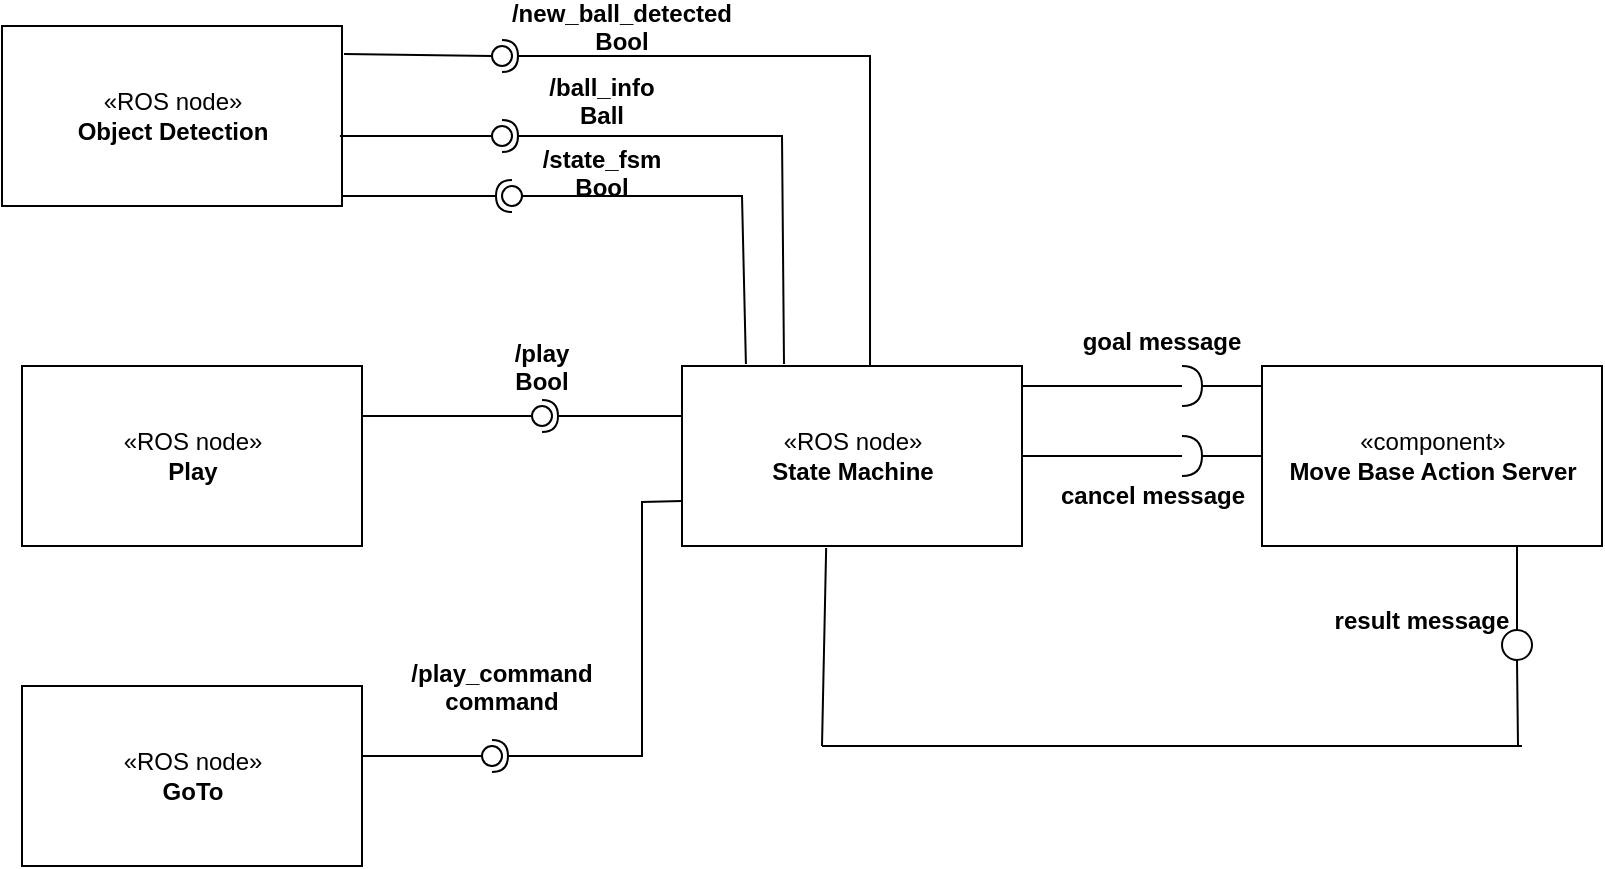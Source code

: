 <mxfile version="12.3.2" type="device" pages="1"><diagram id="VtKTJbj49l_ttrxjwPLv" name="Page-1"><mxGraphModel dx="819" dy="569" grid="1" gridSize="10" guides="1" tooltips="1" connect="1" arrows="1" fold="1" page="1" pageScale="1" pageWidth="850" pageHeight="1100" math="0" shadow="0"><root><mxCell id="0"/><mxCell id="1" parent="0"/><mxCell id="unJV-KwImQPW1Pn6CHaD-1" value="«ROS node»&lt;br&gt;&lt;b&gt;State Machine&lt;/b&gt;" style="html=1;" vertex="1" parent="1"><mxGeometry x="350" y="210" width="170" height="90" as="geometry"/></mxCell><mxCell id="unJV-KwImQPW1Pn6CHaD-2" value="«ROS node»&lt;br&gt;&lt;b&gt;Play&lt;/b&gt;" style="html=1;" vertex="1" parent="1"><mxGeometry x="20" y="210" width="170" height="90" as="geometry"/></mxCell><mxCell id="unJV-KwImQPW1Pn6CHaD-3" value="«ROS node»&lt;br&gt;&lt;b&gt;Object Detection&lt;/b&gt;" style="html=1;" vertex="1" parent="1"><mxGeometry x="10" y="40" width="170" height="90" as="geometry"/></mxCell><mxCell id="unJV-KwImQPW1Pn6CHaD-4" value="«ROS node»&lt;br&gt;&lt;b&gt;GoTo&lt;/b&gt;" style="html=1;" vertex="1" parent="1"><mxGeometry x="20" y="370" width="170" height="90" as="geometry"/></mxCell><mxCell id="unJV-KwImQPW1Pn6CHaD-5" value="«component»&lt;br&gt;&lt;b&gt;Move Base Action Server&lt;/b&gt;" style="html=1;" vertex="1" parent="1"><mxGeometry x="640" y="210" width="170" height="90" as="geometry"/></mxCell><mxCell id="unJV-KwImQPW1Pn6CHaD-6" value="" style="rounded=0;orthogonalLoop=1;jettySize=auto;html=1;endArrow=none;endFill=0;exitX=0.994;exitY=0.611;exitDx=0;exitDy=0;exitPerimeter=0;" edge="1" target="unJV-KwImQPW1Pn6CHaD-8" parent="1" source="unJV-KwImQPW1Pn6CHaD-3"><mxGeometry relative="1" as="geometry"><mxPoint x="240" y="95" as="sourcePoint"/></mxGeometry></mxCell><mxCell id="unJV-KwImQPW1Pn6CHaD-7" value="" style="rounded=0;orthogonalLoop=1;jettySize=auto;html=1;endArrow=halfCircle;endFill=0;entryX=0.5;entryY=0.5;entryDx=0;entryDy=0;endSize=6;strokeWidth=1;exitX=0.3;exitY=-0.011;exitDx=0;exitDy=0;exitPerimeter=0;" edge="1" target="unJV-KwImQPW1Pn6CHaD-8" parent="1" source="unJV-KwImQPW1Pn6CHaD-1"><mxGeometry relative="1" as="geometry"><mxPoint x="400" y="200" as="sourcePoint"/><Array as="points"><mxPoint x="400" y="95"/></Array></mxGeometry></mxCell><mxCell id="unJV-KwImQPW1Pn6CHaD-8" value="" style="ellipse;whiteSpace=wrap;html=1;fontFamily=Helvetica;fontSize=12;fontColor=#000000;align=center;strokeColor=#000000;fillColor=#ffffff;points=[];aspect=fixed;resizable=0;" vertex="1" parent="1"><mxGeometry x="255" y="90" width="10" height="10" as="geometry"/></mxCell><mxCell id="unJV-KwImQPW1Pn6CHaD-13" value="" style="rounded=0;orthogonalLoop=1;jettySize=auto;html=1;endArrow=none;endFill=0;exitX=1.006;exitY=0.156;exitDx=0;exitDy=0;exitPerimeter=0;" edge="1" target="unJV-KwImQPW1Pn6CHaD-15" parent="1" source="unJV-KwImQPW1Pn6CHaD-3"><mxGeometry relative="1" as="geometry"><mxPoint x="200" y="55" as="sourcePoint"/></mxGeometry></mxCell><mxCell id="unJV-KwImQPW1Pn6CHaD-14" value="" style="rounded=0;orthogonalLoop=1;jettySize=auto;html=1;endArrow=halfCircle;endFill=0;entryX=0.5;entryY=0.5;entryDx=0;entryDy=0;endSize=6;strokeWidth=1;exitX=0.553;exitY=0;exitDx=0;exitDy=0;exitPerimeter=0;" edge="1" target="unJV-KwImQPW1Pn6CHaD-15" parent="1" source="unJV-KwImQPW1Pn6CHaD-1"><mxGeometry relative="1" as="geometry"><mxPoint x="430" y="55" as="sourcePoint"/><Array as="points"><mxPoint x="444" y="55"/></Array></mxGeometry></mxCell><mxCell id="unJV-KwImQPW1Pn6CHaD-15" value="" style="ellipse;whiteSpace=wrap;html=1;fontFamily=Helvetica;fontSize=12;fontColor=#000000;align=center;strokeColor=#000000;fillColor=#ffffff;points=[];aspect=fixed;resizable=0;" vertex="1" parent="1"><mxGeometry x="255" y="50" width="10" height="10" as="geometry"/></mxCell><mxCell id="unJV-KwImQPW1Pn6CHaD-31" value="" style="rounded=0;orthogonalLoop=1;jettySize=auto;html=1;endArrow=none;endFill=0;exitX=0.188;exitY=-0.011;exitDx=0;exitDy=0;exitPerimeter=0;" edge="1" target="unJV-KwImQPW1Pn6CHaD-33" parent="1" source="unJV-KwImQPW1Pn6CHaD-1"><mxGeometry relative="1" as="geometry"><mxPoint x="245" y="125" as="sourcePoint"/><Array as="points"><mxPoint x="380" y="125"/></Array></mxGeometry></mxCell><mxCell id="unJV-KwImQPW1Pn6CHaD-32" value="" style="rounded=0;orthogonalLoop=1;jettySize=auto;html=1;endArrow=halfCircle;endFill=0;entryX=0.5;entryY=0.5;entryDx=0;entryDy=0;endSize=6;strokeWidth=1;" edge="1" target="unJV-KwImQPW1Pn6CHaD-33" parent="1"><mxGeometry relative="1" as="geometry"><mxPoint x="220" y="125" as="sourcePoint"/><Array as="points"><mxPoint x="180" y="125"/><mxPoint x="200" y="125"/></Array></mxGeometry></mxCell><mxCell id="unJV-KwImQPW1Pn6CHaD-33" value="" style="ellipse;whiteSpace=wrap;html=1;fontFamily=Helvetica;fontSize=12;fontColor=#000000;align=center;strokeColor=#000000;fillColor=#ffffff;points=[];aspect=fixed;resizable=0;" vertex="1" parent="1"><mxGeometry x="260" y="120" width="10" height="10" as="geometry"/></mxCell><mxCell id="unJV-KwImQPW1Pn6CHaD-37" value="/new_ball_detected&#10;Bool&#10;" style="text;align=center;fontStyle=1;verticalAlign=middle;spacingLeft=3;spacingRight=3;strokeColor=none;rotatable=0;points=[[0,0.5],[1,0.5]];portConstraint=eastwest;" vertex="1" parent="1"><mxGeometry x="280" y="34" width="80" height="26" as="geometry"/></mxCell><mxCell id="unJV-KwImQPW1Pn6CHaD-38" value="/ball_info&#10;Ball" style="text;align=center;fontStyle=1;verticalAlign=middle;spacingLeft=3;spacingRight=3;strokeColor=none;rotatable=0;points=[[0,0.5],[1,0.5]];portConstraint=eastwest;" vertex="1" parent="1"><mxGeometry x="270" y="64" width="80" height="26" as="geometry"/></mxCell><mxCell id="unJV-KwImQPW1Pn6CHaD-40" value="/state_fsm&#10;Bool&#10;" style="text;align=center;fontStyle=1;verticalAlign=middle;spacingLeft=3;spacingRight=3;strokeColor=none;rotatable=0;points=[[0,0.5],[1,0.5]];portConstraint=eastwest;" vertex="1" parent="1"><mxGeometry x="270" y="107" width="80" height="26" as="geometry"/></mxCell><mxCell id="unJV-KwImQPW1Pn6CHaD-50" value="" style="rounded=0;orthogonalLoop=1;jettySize=auto;html=1;endArrow=none;endFill=0;" edge="1" target="unJV-KwImQPW1Pn6CHaD-52" parent="1"><mxGeometry relative="1" as="geometry"><mxPoint x="190" y="235" as="sourcePoint"/></mxGeometry></mxCell><mxCell id="unJV-KwImQPW1Pn6CHaD-51" value="" style="rounded=0;orthogonalLoop=1;jettySize=auto;html=1;endArrow=halfCircle;endFill=0;entryX=0.5;entryY=0.5;entryDx=0;entryDy=0;endSize=6;strokeWidth=1;" edge="1" target="unJV-KwImQPW1Pn6CHaD-52" parent="1"><mxGeometry relative="1" as="geometry"><mxPoint x="350" y="235" as="sourcePoint"/></mxGeometry></mxCell><mxCell id="unJV-KwImQPW1Pn6CHaD-52" value="" style="ellipse;whiteSpace=wrap;html=1;fontFamily=Helvetica;fontSize=12;fontColor=#000000;align=center;strokeColor=#000000;fillColor=#ffffff;points=[];aspect=fixed;resizable=0;" vertex="1" parent="1"><mxGeometry x="275" y="230" width="10" height="10" as="geometry"/></mxCell><mxCell id="unJV-KwImQPW1Pn6CHaD-53" value="/play&#10;Bool" style="text;align=center;fontStyle=1;verticalAlign=middle;spacingLeft=3;spacingRight=3;strokeColor=none;rotatable=0;points=[[0,0.5],[1,0.5]];portConstraint=eastwest;" vertex="1" parent="1"><mxGeometry x="240" y="197" width="80" height="26" as="geometry"/></mxCell><mxCell id="unJV-KwImQPW1Pn6CHaD-54" value="" style="rounded=0;orthogonalLoop=1;jettySize=auto;html=1;endArrow=none;endFill=0;" edge="1" target="unJV-KwImQPW1Pn6CHaD-56" parent="1"><mxGeometry relative="1" as="geometry"><mxPoint x="190" y="405" as="sourcePoint"/></mxGeometry></mxCell><mxCell id="unJV-KwImQPW1Pn6CHaD-55" value="" style="rounded=0;orthogonalLoop=1;jettySize=auto;html=1;endArrow=halfCircle;endFill=0;entryX=0.5;entryY=0.5;entryDx=0;entryDy=0;endSize=6;strokeWidth=1;exitX=0;exitY=0.75;exitDx=0;exitDy=0;" edge="1" target="unJV-KwImQPW1Pn6CHaD-56" parent="1" source="unJV-KwImQPW1Pn6CHaD-1"><mxGeometry relative="1" as="geometry"><mxPoint x="320" y="405" as="sourcePoint"/><Array as="points"><mxPoint x="330" y="278"/><mxPoint x="330" y="405"/></Array></mxGeometry></mxCell><mxCell id="unJV-KwImQPW1Pn6CHaD-56" value="" style="ellipse;whiteSpace=wrap;html=1;fontFamily=Helvetica;fontSize=12;fontColor=#000000;align=center;strokeColor=#000000;fillColor=#ffffff;points=[];aspect=fixed;resizable=0;" vertex="1" parent="1"><mxGeometry x="250" y="400" width="10" height="10" as="geometry"/></mxCell><mxCell id="unJV-KwImQPW1Pn6CHaD-57" value="/play_command&#10;command" style="text;align=center;fontStyle=1;verticalAlign=middle;spacingLeft=3;spacingRight=3;strokeColor=none;rotatable=0;points=[[0,0.5],[1,0.5]];portConstraint=eastwest;" vertex="1" parent="1"><mxGeometry x="220" y="357" width="80" height="26" as="geometry"/></mxCell><mxCell id="unJV-KwImQPW1Pn6CHaD-58" value="" style="shape=requiredInterface;html=1;verticalLabelPosition=bottom;" vertex="1" parent="1"><mxGeometry x="600" y="210" width="10" height="20" as="geometry"/></mxCell><mxCell id="unJV-KwImQPW1Pn6CHaD-66" value="" style="line;strokeWidth=1;fillColor=none;align=left;verticalAlign=middle;spacingTop=-1;spacingLeft=3;spacingRight=3;rotatable=0;labelPosition=right;points=[];portConstraint=eastwest;" vertex="1" parent="1"><mxGeometry x="520" y="216" width="80" height="8" as="geometry"/></mxCell><mxCell id="unJV-KwImQPW1Pn6CHaD-67" value="" style="line;strokeWidth=1;fillColor=none;align=left;verticalAlign=middle;spacingTop=-1;spacingLeft=3;spacingRight=3;rotatable=0;labelPosition=right;points=[];portConstraint=eastwest;" vertex="1" parent="1"><mxGeometry x="610" y="216" width="30" height="8" as="geometry"/></mxCell><mxCell id="unJV-KwImQPW1Pn6CHaD-68" value="" style="shape=requiredInterface;html=1;verticalLabelPosition=bottom;" vertex="1" parent="1"><mxGeometry x="610" y="220" height="20" as="geometry"/></mxCell><mxCell id="unJV-KwImQPW1Pn6CHaD-69" value="" style="shape=requiredInterface;html=1;verticalLabelPosition=bottom;" vertex="1" parent="1"><mxGeometry x="600" y="245" width="10" height="20" as="geometry"/></mxCell><mxCell id="unJV-KwImQPW1Pn6CHaD-70" value="" style="line;strokeWidth=1;fillColor=none;align=left;verticalAlign=middle;spacingTop=-1;spacingLeft=3;spacingRight=3;rotatable=0;labelPosition=right;points=[];portConstraint=eastwest;" vertex="1" parent="1"><mxGeometry x="520" y="251" width="80" height="8" as="geometry"/></mxCell><mxCell id="unJV-KwImQPW1Pn6CHaD-72" value="" style="line;strokeWidth=1;fillColor=none;align=left;verticalAlign=middle;spacingTop=-1;spacingLeft=3;spacingRight=3;rotatable=0;labelPosition=right;points=[];portConstraint=eastwest;" vertex="1" parent="1"><mxGeometry x="610" y="251" width="30" height="8" as="geometry"/></mxCell><mxCell id="unJV-KwImQPW1Pn6CHaD-73" value="goal message" style="text;align=center;fontStyle=1;verticalAlign=middle;spacingLeft=3;spacingRight=3;strokeColor=none;rotatable=0;points=[[0,0.5],[1,0.5]];portConstraint=eastwest;" vertex="1" parent="1"><mxGeometry x="550" y="184" width="80" height="26" as="geometry"/></mxCell><mxCell id="unJV-KwImQPW1Pn6CHaD-74" value="&lt;span style=&quot;font-weight: 700&quot;&gt;cancel message&lt;/span&gt;" style="text;html=1;align=center;verticalAlign=middle;resizable=0;points=[];;autosize=1;" vertex="1" parent="1"><mxGeometry x="530" y="265" width="110" height="20" as="geometry"/></mxCell><mxCell id="unJV-KwImQPW1Pn6CHaD-78" value="" style="verticalLabelPosition=bottom;verticalAlign=top;html=1;shape=mxgraph.flowchart.on-page_reference;" vertex="1" parent="1"><mxGeometry x="760" y="342" width="15" height="15" as="geometry"/></mxCell><mxCell id="unJV-KwImQPW1Pn6CHaD-93" value="" style="endArrow=none;html=1;exitX=0.5;exitY=0;exitDx=0;exitDy=0;exitPerimeter=0;entryX=0.75;entryY=1;entryDx=0;entryDy=0;" edge="1" parent="1" source="unJV-KwImQPW1Pn6CHaD-78" target="unJV-KwImQPW1Pn6CHaD-5"><mxGeometry width="50" height="50" relative="1" as="geometry"><mxPoint x="740" y="340" as="sourcePoint"/><mxPoint x="790" y="290" as="targetPoint"/></mxGeometry></mxCell><mxCell id="unJV-KwImQPW1Pn6CHaD-94" value="" style="endArrow=none;html=1;entryX=0.5;entryY=1;entryDx=0;entryDy=0;entryPerimeter=0;" edge="1" parent="1" target="unJV-KwImQPW1Pn6CHaD-78"><mxGeometry width="50" height="50" relative="1" as="geometry"><mxPoint x="768" y="400" as="sourcePoint"/><mxPoint x="790" y="360" as="targetPoint"/></mxGeometry></mxCell><mxCell id="unJV-KwImQPW1Pn6CHaD-95" value="" style="endArrow=none;html=1;" edge="1" parent="1"><mxGeometry width="50" height="50" relative="1" as="geometry"><mxPoint x="420" y="400" as="sourcePoint"/><mxPoint x="770" y="400" as="targetPoint"/></mxGeometry></mxCell><mxCell id="unJV-KwImQPW1Pn6CHaD-96" value="" style="endArrow=none;html=1;entryX=0.424;entryY=1.011;entryDx=0;entryDy=0;entryPerimeter=0;" edge="1" parent="1" target="unJV-KwImQPW1Pn6CHaD-1"><mxGeometry width="50" height="50" relative="1" as="geometry"><mxPoint x="420" y="400" as="sourcePoint"/><mxPoint x="440" y="340" as="targetPoint"/></mxGeometry></mxCell><mxCell id="unJV-KwImQPW1Pn6CHaD-97" value="&lt;span style=&quot;color: rgba(0 , 0 , 0 , 0) ; font-family: monospace ; font-size: 0px&quot;&gt;%3CmxGraphModel%3E%3Croot%3E%3CmxCell%20id%3D%220%22%2F%3E%3CmxCell%20id%3D%221%22%20parent%3D%220%22%2F%3E%3CmxCell%20id%3D%222%22%20value%3D%22goal%20message%22%20style%3D%22text%3Balign%3Dcenter%3BfontStyle%3D1%3BverticalAlign%3Dmiddle%3BspacingLeft%3D3%3BspacingRight%3D3%3BstrokeColor%3Dnone%3Brotatable%3D0%3Bpoints%3D%5B%5B0%2C0.5%5D%2C%5B1%2C0.5%5D%5D%3BportConstraint%3Deastwest%3B%22%20vertex%3D%221%22%20parent%3D%221%22%3E%3CmxGeometry%20x%3D%22550%22%20y%3D%22184%22%20width%3D%2280%22%20height%3D%2226%22%20as%3D%22geometry%22%2F%3E%3C%2FmxCell%3E%3C%2Froot%3E%3C%2FmxGraphModel%3E&lt;/span&gt;&lt;span style=&quot;color: rgba(0 , 0 , 0 , 0) ; font-family: monospace ; font-size: 0px&quot;&gt;%3CmxGraphModel%3E%3Croot%3E%3CmxCell%20id%3D%220%22%2F%3E%3CmxCell%20id%3D%221%22%20parent%3D%220%22%2F%3E%3CmxCell%20id%3D%222%22%20value%3D%22goal%20message%22%20style%3D%22text%3Balign%3Dcenter%3BfontStyle%3D1%3BverticalAlign%3Dmiddle%3BspacingLeft%3D3%3BspacingRight%3D3%3BstrokeColor%3Dnone%3Brotatable%3D0%3Bpoints%3D%5B%5B0%2C0.5%5D%2C%5B1%2C0.5%5D%5D%3BportConstraint%3Deastwest%3B%22%20vertex%3D%221%22%20parent%3D%221%22%3E%3CmxGeometry%20x%3D%22550%22%20y%3D%22184%22%20width%3D%2280%22%20height%3D%2226%22%20as%3D%22geometry%22%2F%3E%3C%2FmxCell%3E%3C%2Froot%3E%3C%2FmxGraphModel%3E&lt;/span&gt;" style="text;html=1;align=center;verticalAlign=middle;resizable=0;points=[];;autosize=1;" vertex="1" parent="1"><mxGeometry x="727" y="359" width="20" height="20" as="geometry"/></mxCell><mxCell id="unJV-KwImQPW1Pn6CHaD-98" value="result message" style="text;align=center;fontStyle=1;verticalAlign=middle;spacingLeft=3;spacingRight=3;strokeColor=none;rotatable=0;points=[[0,0.5],[1,0.5]];portConstraint=eastwest;" vertex="1" parent="1"><mxGeometry x="680" y="323.5" width="80" height="26" as="geometry"/></mxCell></root></mxGraphModel></diagram></mxfile>